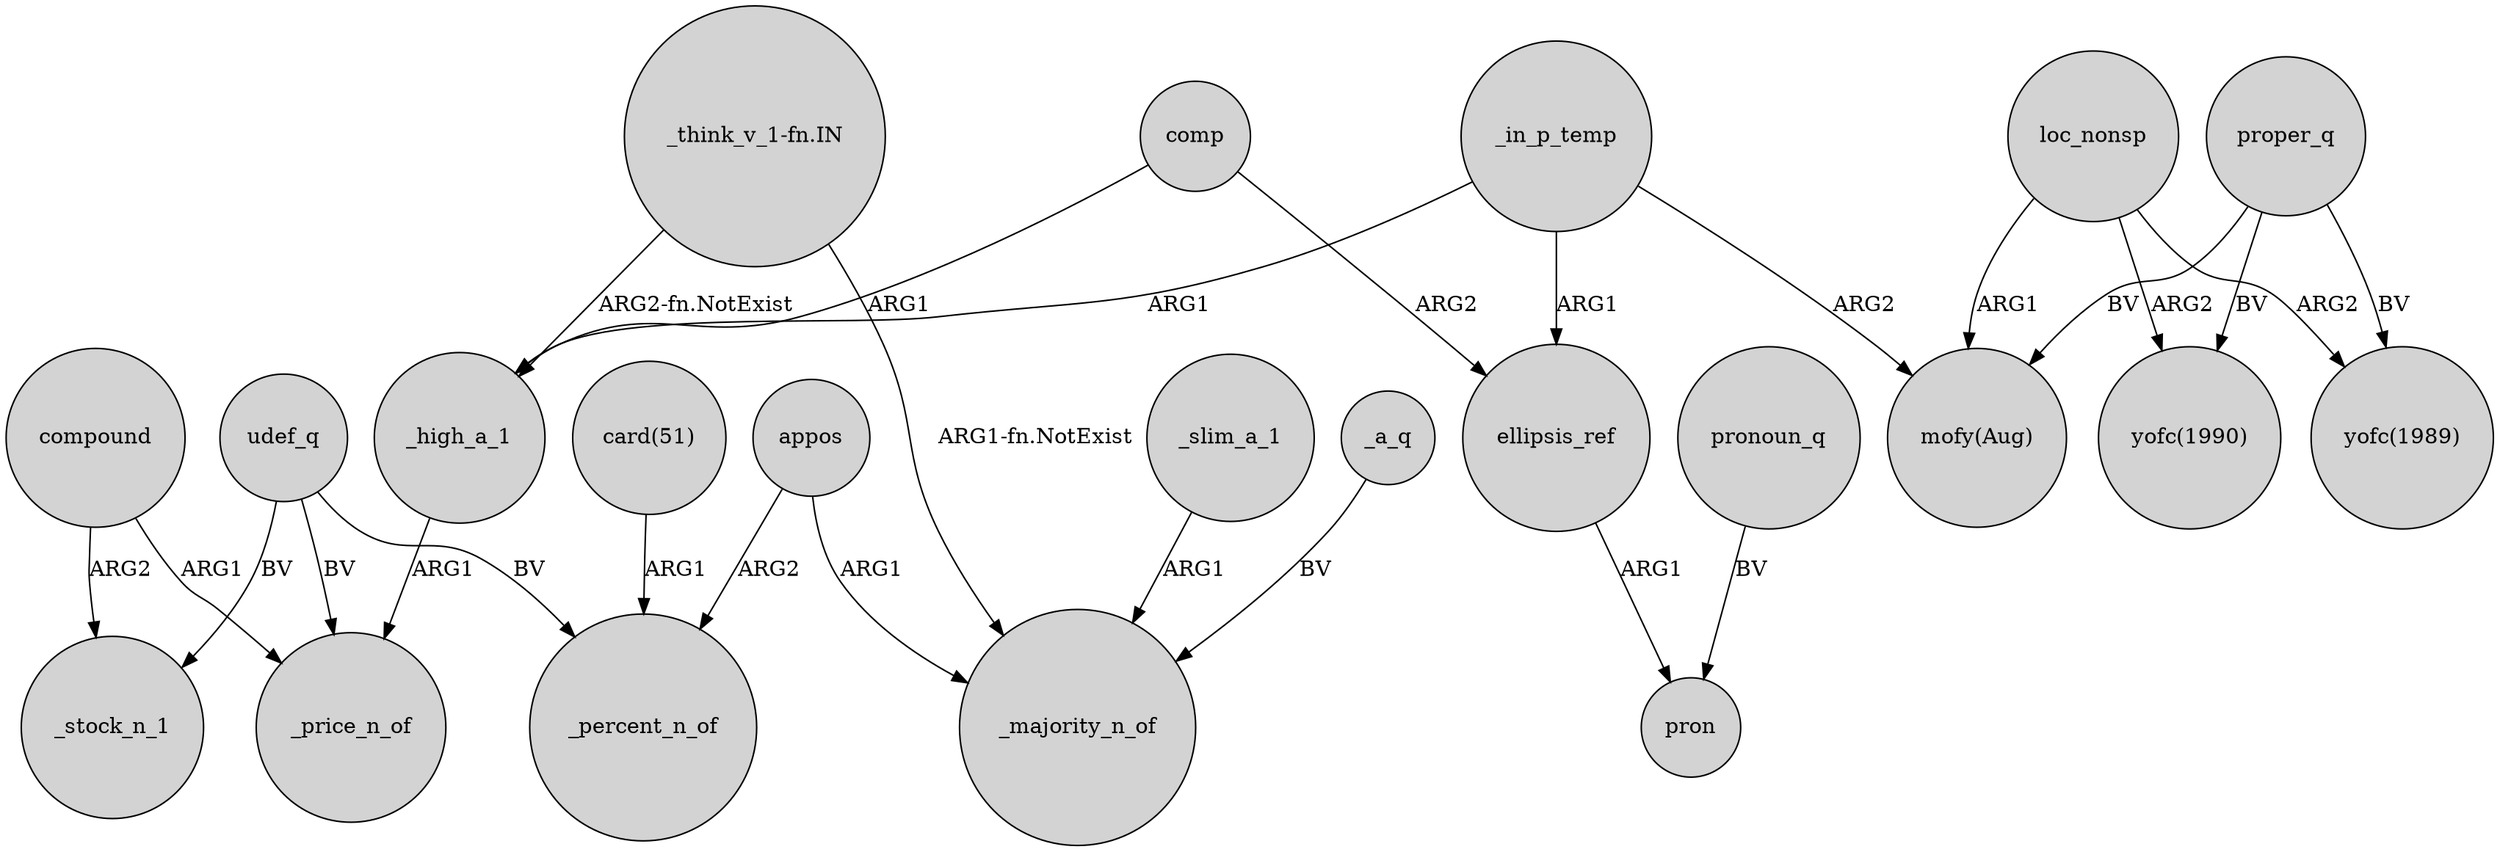 digraph {
	node [shape=circle style=filled]
	"_think_v_1-fn.IN" -> _high_a_1 [label="ARG2-fn.NotExist"]
	udef_q -> _price_n_of [label=BV]
	comp -> ellipsis_ref [label=ARG2]
	"card(51)" -> _percent_n_of [label=ARG1]
	ellipsis_ref -> pron [label=ARG1]
	_slim_a_1 -> _majority_n_of [label=ARG1]
	_a_q -> _majority_n_of [label=BV]
	comp -> _high_a_1 [label=ARG1]
	loc_nonsp -> "mofy(Aug)" [label=ARG1]
	proper_q -> "yofc(1990)" [label=BV]
	proper_q -> "yofc(1989)" [label=BV]
	_in_p_temp -> _high_a_1 [label=ARG1]
	compound -> _stock_n_1 [label=ARG2]
	loc_nonsp -> "yofc(1990)" [label=ARG2]
	_in_p_temp -> ellipsis_ref [label=ARG1]
	pronoun_q -> pron [label=BV]
	udef_q -> _stock_n_1 [label=BV]
	_high_a_1 -> _price_n_of [label=ARG1]
	_in_p_temp -> "mofy(Aug)" [label=ARG2]
	appos -> _percent_n_of [label=ARG2]
	proper_q -> "mofy(Aug)" [label=BV]
	loc_nonsp -> "yofc(1989)" [label=ARG2]
	udef_q -> _percent_n_of [label=BV]
	appos -> _majority_n_of [label=ARG1]
	compound -> _price_n_of [label=ARG1]
	"_think_v_1-fn.IN" -> _majority_n_of [label="ARG1-fn.NotExist"]
}
